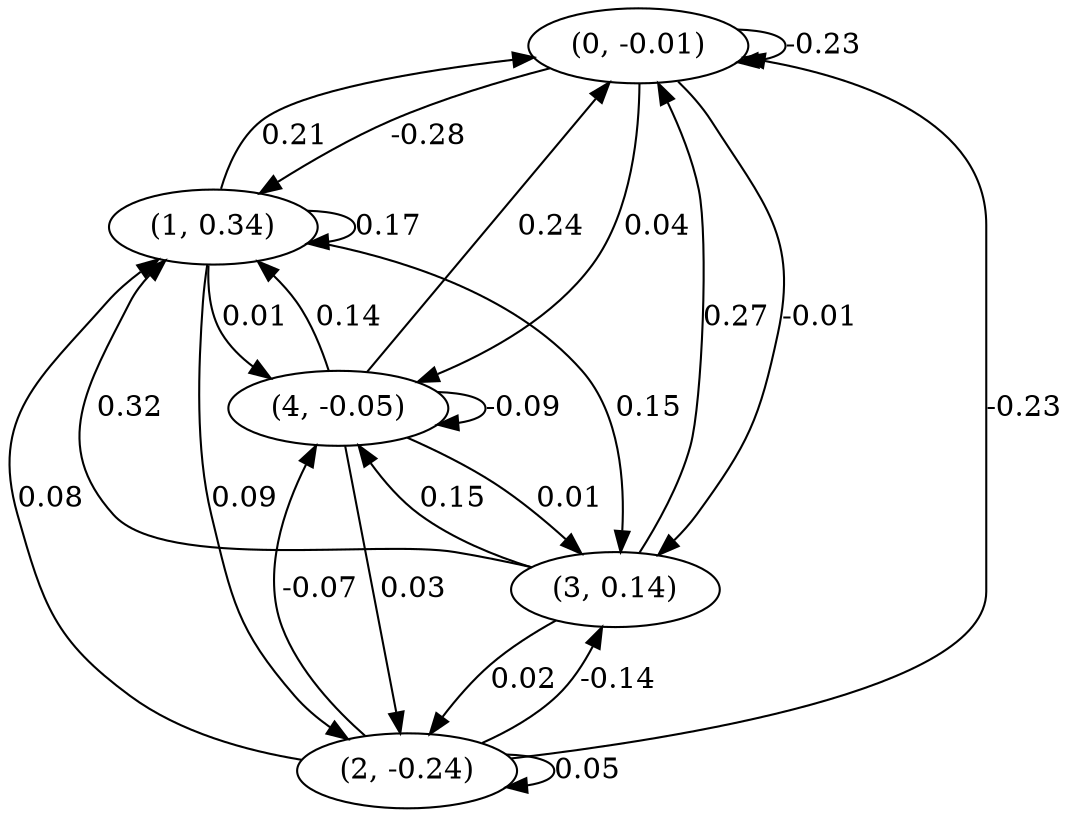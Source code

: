 digraph {
    0 [ label = "(0, -0.01)" ]
    1 [ label = "(1, 0.34)" ]
    2 [ label = "(2, -0.24)" ]
    3 [ label = "(3, 0.14)" ]
    4 [ label = "(4, -0.05)" ]
    0 -> 0 [ label = "-0.23" ]
    1 -> 1 [ label = "0.17" ]
    2 -> 2 [ label = "0.05" ]
    4 -> 4 [ label = "-0.09" ]
    1 -> 0 [ label = "0.21" ]
    2 -> 0 [ label = "-0.23" ]
    3 -> 0 [ label = "0.27" ]
    4 -> 0 [ label = "0.24" ]
    0 -> 1 [ label = "-0.28" ]
    2 -> 1 [ label = "0.08" ]
    3 -> 1 [ label = "0.32" ]
    4 -> 1 [ label = "0.14" ]
    1 -> 2 [ label = "0.09" ]
    3 -> 2 [ label = "0.02" ]
    4 -> 2 [ label = "0.03" ]
    0 -> 3 [ label = "-0.01" ]
    1 -> 3 [ label = "0.15" ]
    2 -> 3 [ label = "-0.14" ]
    4 -> 3 [ label = "0.01" ]
    0 -> 4 [ label = "0.04" ]
    1 -> 4 [ label = "0.01" ]
    2 -> 4 [ label = "-0.07" ]
    3 -> 4 [ label = "0.15" ]
}

